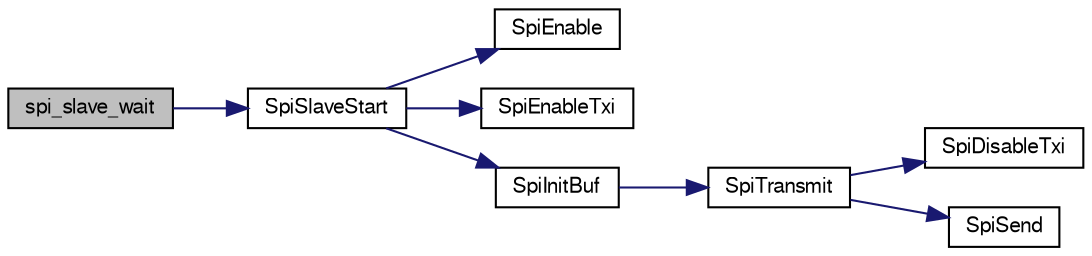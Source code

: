digraph "spi_slave_wait"
{
  edge [fontname="FreeSans",fontsize="10",labelfontname="FreeSans",labelfontsize="10"];
  node [fontname="FreeSans",fontsize="10",shape=record];
  rankdir="LR";
  Node1 [label="spi_slave_wait",height=0.2,width=0.4,color="black", fillcolor="grey75", style="filled", fontcolor="black"];
  Node1 -> Node2 [color="midnightblue",fontsize="10",style="solid",fontname="FreeSans"];
  Node2 [label="SpiSlaveStart",height=0.2,width=0.4,color="black", fillcolor="white", style="filled",URL="$lpc21_2mcu__periph_2spi__arch_8c.html#a377ad6b429dbff1ca278ff6262a2914d"];
  Node2 -> Node3 [color="midnightblue",fontsize="10",style="solid",fontname="FreeSans"];
  Node3 [label="SpiEnable",height=0.2,width=0.4,color="black", fillcolor="white", style="filled",URL="$lpc21_2mcu__periph_2spi__arch_8c.html#a4bb68d5cebfe43c482fc48ca2a1ed6de"];
  Node2 -> Node4 [color="midnightblue",fontsize="10",style="solid",fontname="FreeSans"];
  Node4 [label="SpiEnableTxi",height=0.2,width=0.4,color="black", fillcolor="white", style="filled",URL="$lpc21_2mcu__periph_2spi__arch_8c.html#acb7e2c245885f1b82d6791148172e592"];
  Node2 -> Node5 [color="midnightblue",fontsize="10",style="solid",fontname="FreeSans"];
  Node5 [label="SpiInitBuf",height=0.2,width=0.4,color="black", fillcolor="white", style="filled",URL="$lpc21_2mcu__periph_2spi__arch_8c.html#a5c38f72da3e7ef54561ec617cdde67e5"];
  Node5 -> Node6 [color="midnightblue",fontsize="10",style="solid",fontname="FreeSans"];
  Node6 [label="SpiTransmit",height=0.2,width=0.4,color="black", fillcolor="white", style="filled",URL="$lpc21_2mcu__periph_2spi__arch_8c.html#a3e9017646922bf67dc34451d35696314"];
  Node6 -> Node7 [color="midnightblue",fontsize="10",style="solid",fontname="FreeSans"];
  Node7 [label="SpiDisableTxi",height=0.2,width=0.4,color="black", fillcolor="white", style="filled",URL="$lpc21_2mcu__periph_2spi__arch_8c.html#a945eb366ac13567f396285aaa6381cec"];
  Node6 -> Node8 [color="midnightblue",fontsize="10",style="solid",fontname="FreeSans"];
  Node8 [label="SpiSend",height=0.2,width=0.4,color="black", fillcolor="white", style="filled",URL="$lpc21_2mcu__periph_2spi__arch_8c.html#af00370ab8f8ea4fe1ac8bf434230a398"];
}
